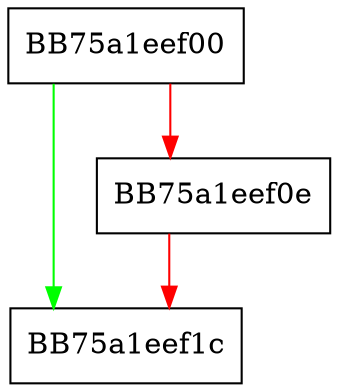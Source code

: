 digraph destroy {
  node [shape="box"];
  graph [splines=ortho];
  BB75a1eef00 -> BB75a1eef1c [color="green"];
  BB75a1eef00 -> BB75a1eef0e [color="red"];
  BB75a1eef0e -> BB75a1eef1c [color="red"];
}